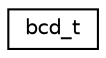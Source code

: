 digraph "Graphical Class Hierarchy"
{
  edge [fontname="Helvetica",fontsize="10",labelfontname="Helvetica",labelfontsize="10"];
  node [fontname="Helvetica",fontsize="10",shape=record];
  rankdir="LR";
  Node1 [label="bcd_t",height=0.2,width=0.4,color="black", fillcolor="white", style="filled",URL="$d5/d24/structbcd__t.html"];
}
